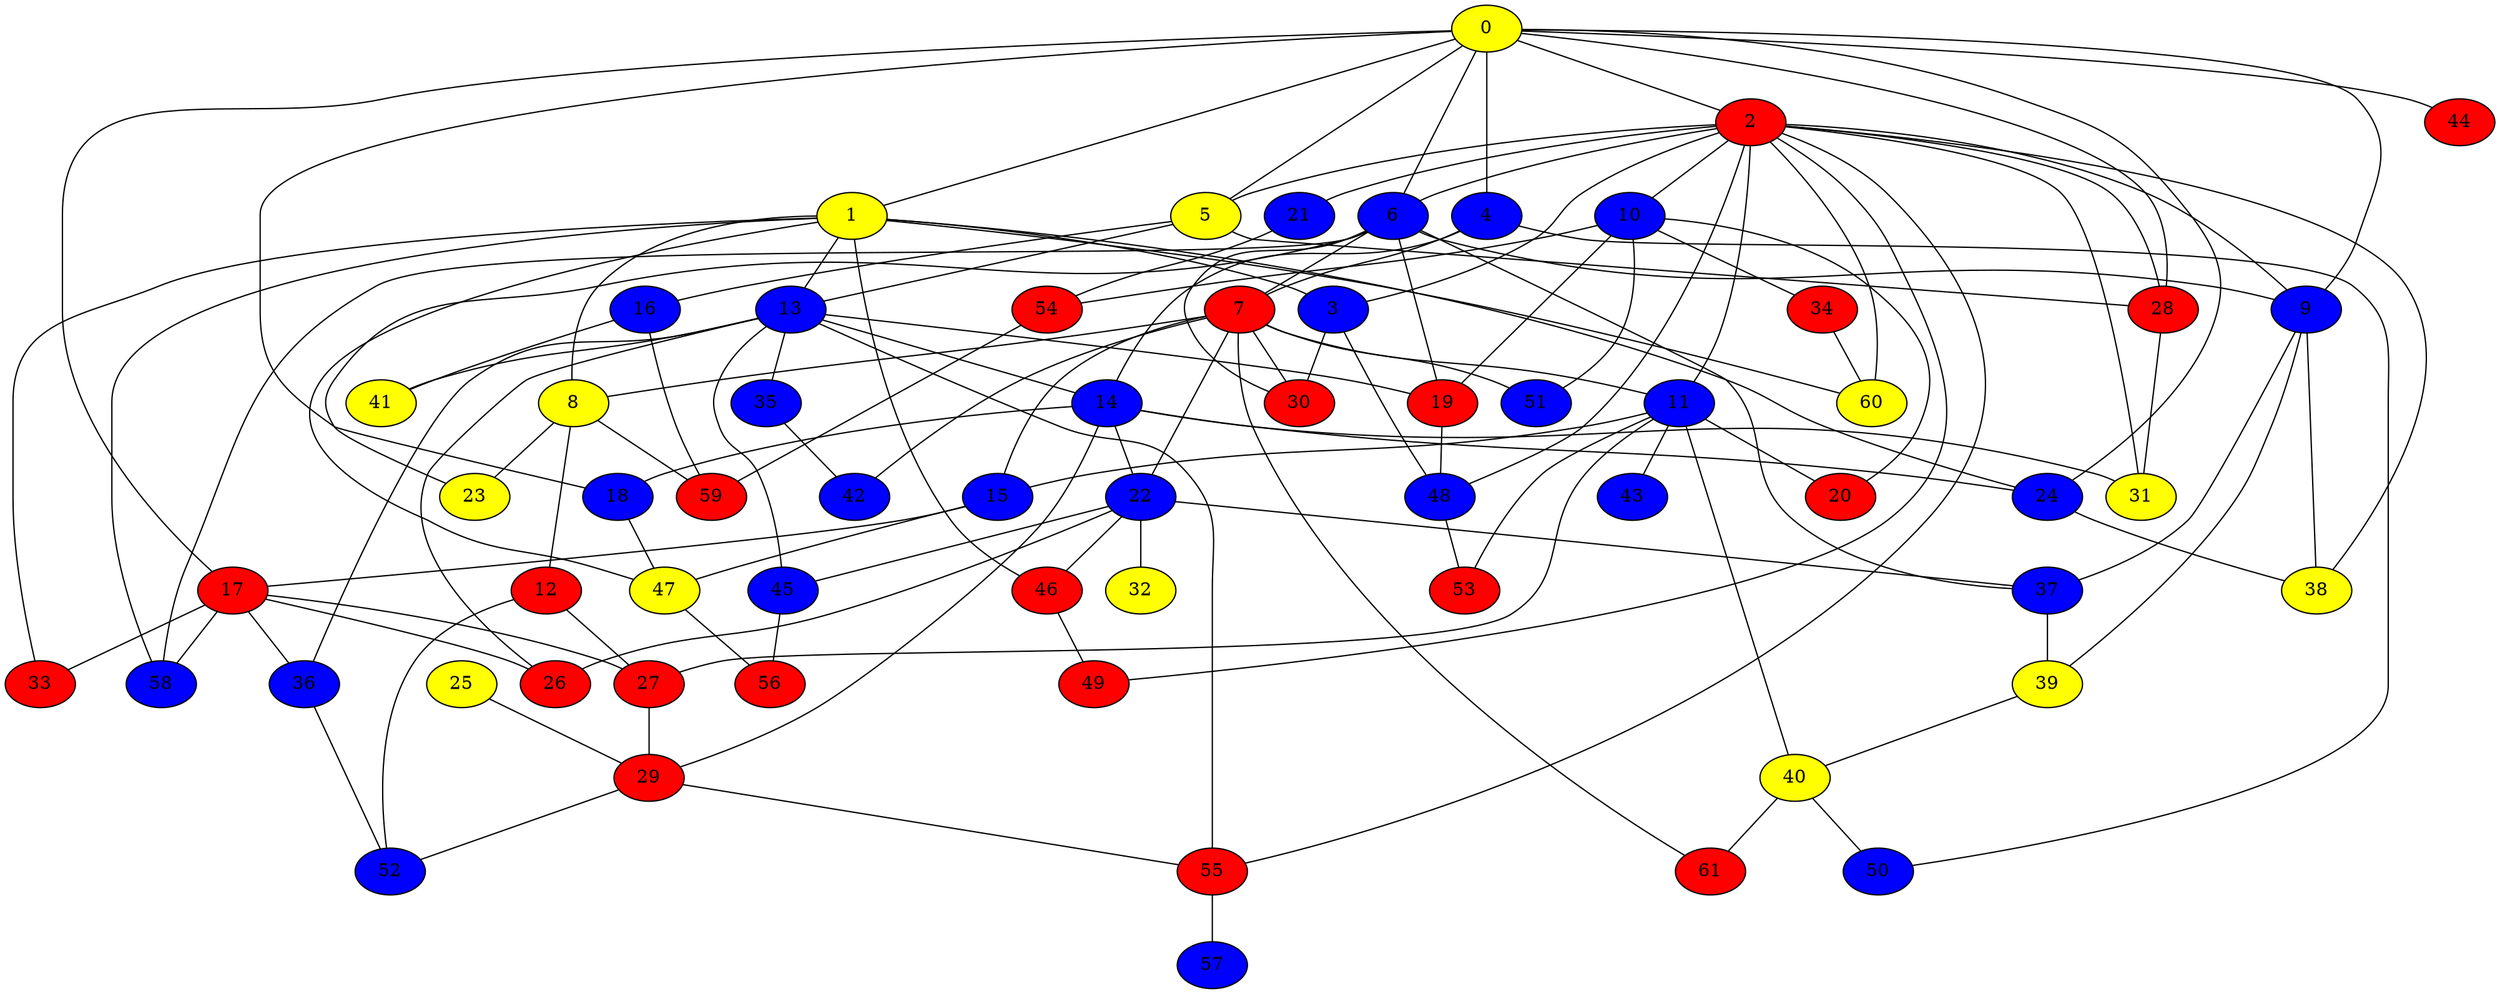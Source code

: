 graph {
0 [style = filled fillcolor = yellow];
1 [style = filled fillcolor = yellow];
2 [style = filled fillcolor = red];
3 [style = filled fillcolor = blue];
4 [style = filled fillcolor = blue];
5 [style = filled fillcolor = yellow];
6 [style = filled fillcolor = blue];
7 [style = filled fillcolor = red];
8 [style = filled fillcolor = yellow];
9 [style = filled fillcolor = blue];
10 [style = filled fillcolor = blue];
11 [style = filled fillcolor = blue];
12 [style = filled fillcolor = red];
13 [style = filled fillcolor = blue];
14 [style = filled fillcolor = blue];
15 [style = filled fillcolor = blue];
16 [style = filled fillcolor = blue];
17 [style = filled fillcolor = red];
18 [style = filled fillcolor = blue];
19 [style = filled fillcolor = red];
20 [style = filled fillcolor = red];
21 [style = filled fillcolor = blue];
22 [style = filled fillcolor = blue];
23 [style = filled fillcolor = yellow];
24 [style = filled fillcolor = blue];
25 [style = filled fillcolor = yellow];
26 [style = filled fillcolor = red];
27 [style = filled fillcolor = red];
28 [style = filled fillcolor = red];
29 [style = filled fillcolor = red];
30 [style = filled fillcolor = red];
31 [style = filled fillcolor = yellow];
32 [style = filled fillcolor = yellow];
33 [style = filled fillcolor = red];
34 [style = filled fillcolor = red];
35 [style = filled fillcolor = blue];
36 [style = filled fillcolor = blue];
37 [style = filled fillcolor = blue];
38 [style = filled fillcolor = yellow];
39 [style = filled fillcolor = yellow];
40 [style = filled fillcolor = yellow];
41 [style = filled fillcolor = yellow];
42 [style = filled fillcolor = blue];
43 [style = filled fillcolor = blue];
44 [style = filled fillcolor = red];
45 [style = filled fillcolor = blue];
46 [style = filled fillcolor = red];
47 [style = filled fillcolor = yellow];
48 [style = filled fillcolor = blue];
49 [style = filled fillcolor = red];
50 [style = filled fillcolor = blue];
51 [style = filled fillcolor = blue];
52 [style = filled fillcolor = blue];
53 [style = filled fillcolor = red];
54 [style = filled fillcolor = red];
55 [style = filled fillcolor = red];
56 [style = filled fillcolor = red];
57 [style = filled fillcolor = blue];
58 [style = filled fillcolor = blue];
59 [style = filled fillcolor = red];
60 [style = filled fillcolor = yellow];
61 [style = filled fillcolor = red];
0 -- 2;
0 -- 1;
0 -- 4;
0 -- 5;
0 -- 6;
0 -- 9;
0 -- 17;
0 -- 18;
0 -- 24;
0 -- 28;
0 -- 44;
1 -- 3;
1 -- 8;
1 -- 13;
1 -- 24;
1 -- 33;
1 -- 46;
1 -- 47;
1 -- 58;
1 -- 60;
2 -- 3;
2 -- 5;
2 -- 6;
2 -- 9;
2 -- 10;
2 -- 11;
2 -- 21;
2 -- 28;
2 -- 31;
2 -- 38;
2 -- 48;
2 -- 49;
2 -- 55;
2 -- 60;
3 -- 30;
3 -- 48;
4 -- 7;
4 -- 14;
4 -- 50;
5 -- 13;
5 -- 16;
5 -- 28;
6 -- 7;
6 -- 9;
6 -- 19;
6 -- 23;
6 -- 30;
6 -- 37;
6 -- 58;
7 -- 8;
7 -- 11;
7 -- 15;
7 -- 22;
7 -- 30;
7 -- 42;
7 -- 51;
7 -- 61;
8 -- 12;
8 -- 23;
8 -- 59;
9 -- 37;
9 -- 38;
9 -- 39;
10 -- 19;
10 -- 20;
10 -- 34;
10 -- 51;
10 -- 54;
11 -- 15;
11 -- 20;
11 -- 27;
11 -- 40;
11 -- 43;
11 -- 53;
12 -- 27;
12 -- 52;
13 -- 14;
13 -- 19;
13 -- 26;
13 -- 35;
13 -- 36;
13 -- 41;
13 -- 45;
13 -- 55;
14 -- 18;
14 -- 22;
14 -- 24;
14 -- 29;
14 -- 31;
15 -- 17;
15 -- 47;
16 -- 41;
16 -- 59;
17 -- 26;
17 -- 27;
17 -- 33;
17 -- 36;
17 -- 58;
18 -- 47;
19 -- 48;
21 -- 54;
22 -- 26;
22 -- 32;
22 -- 37;
22 -- 45;
22 -- 46;
24 -- 38;
25 -- 29;
27 -- 29;
28 -- 31;
29 -- 52;
29 -- 55;
34 -- 60;
35 -- 42;
36 -- 52;
37 -- 39;
39 -- 40;
40 -- 50;
40 -- 61;
45 -- 56;
46 -- 49;
47 -- 56;
48 -- 53;
54 -- 59;
55 -- 57;
}
